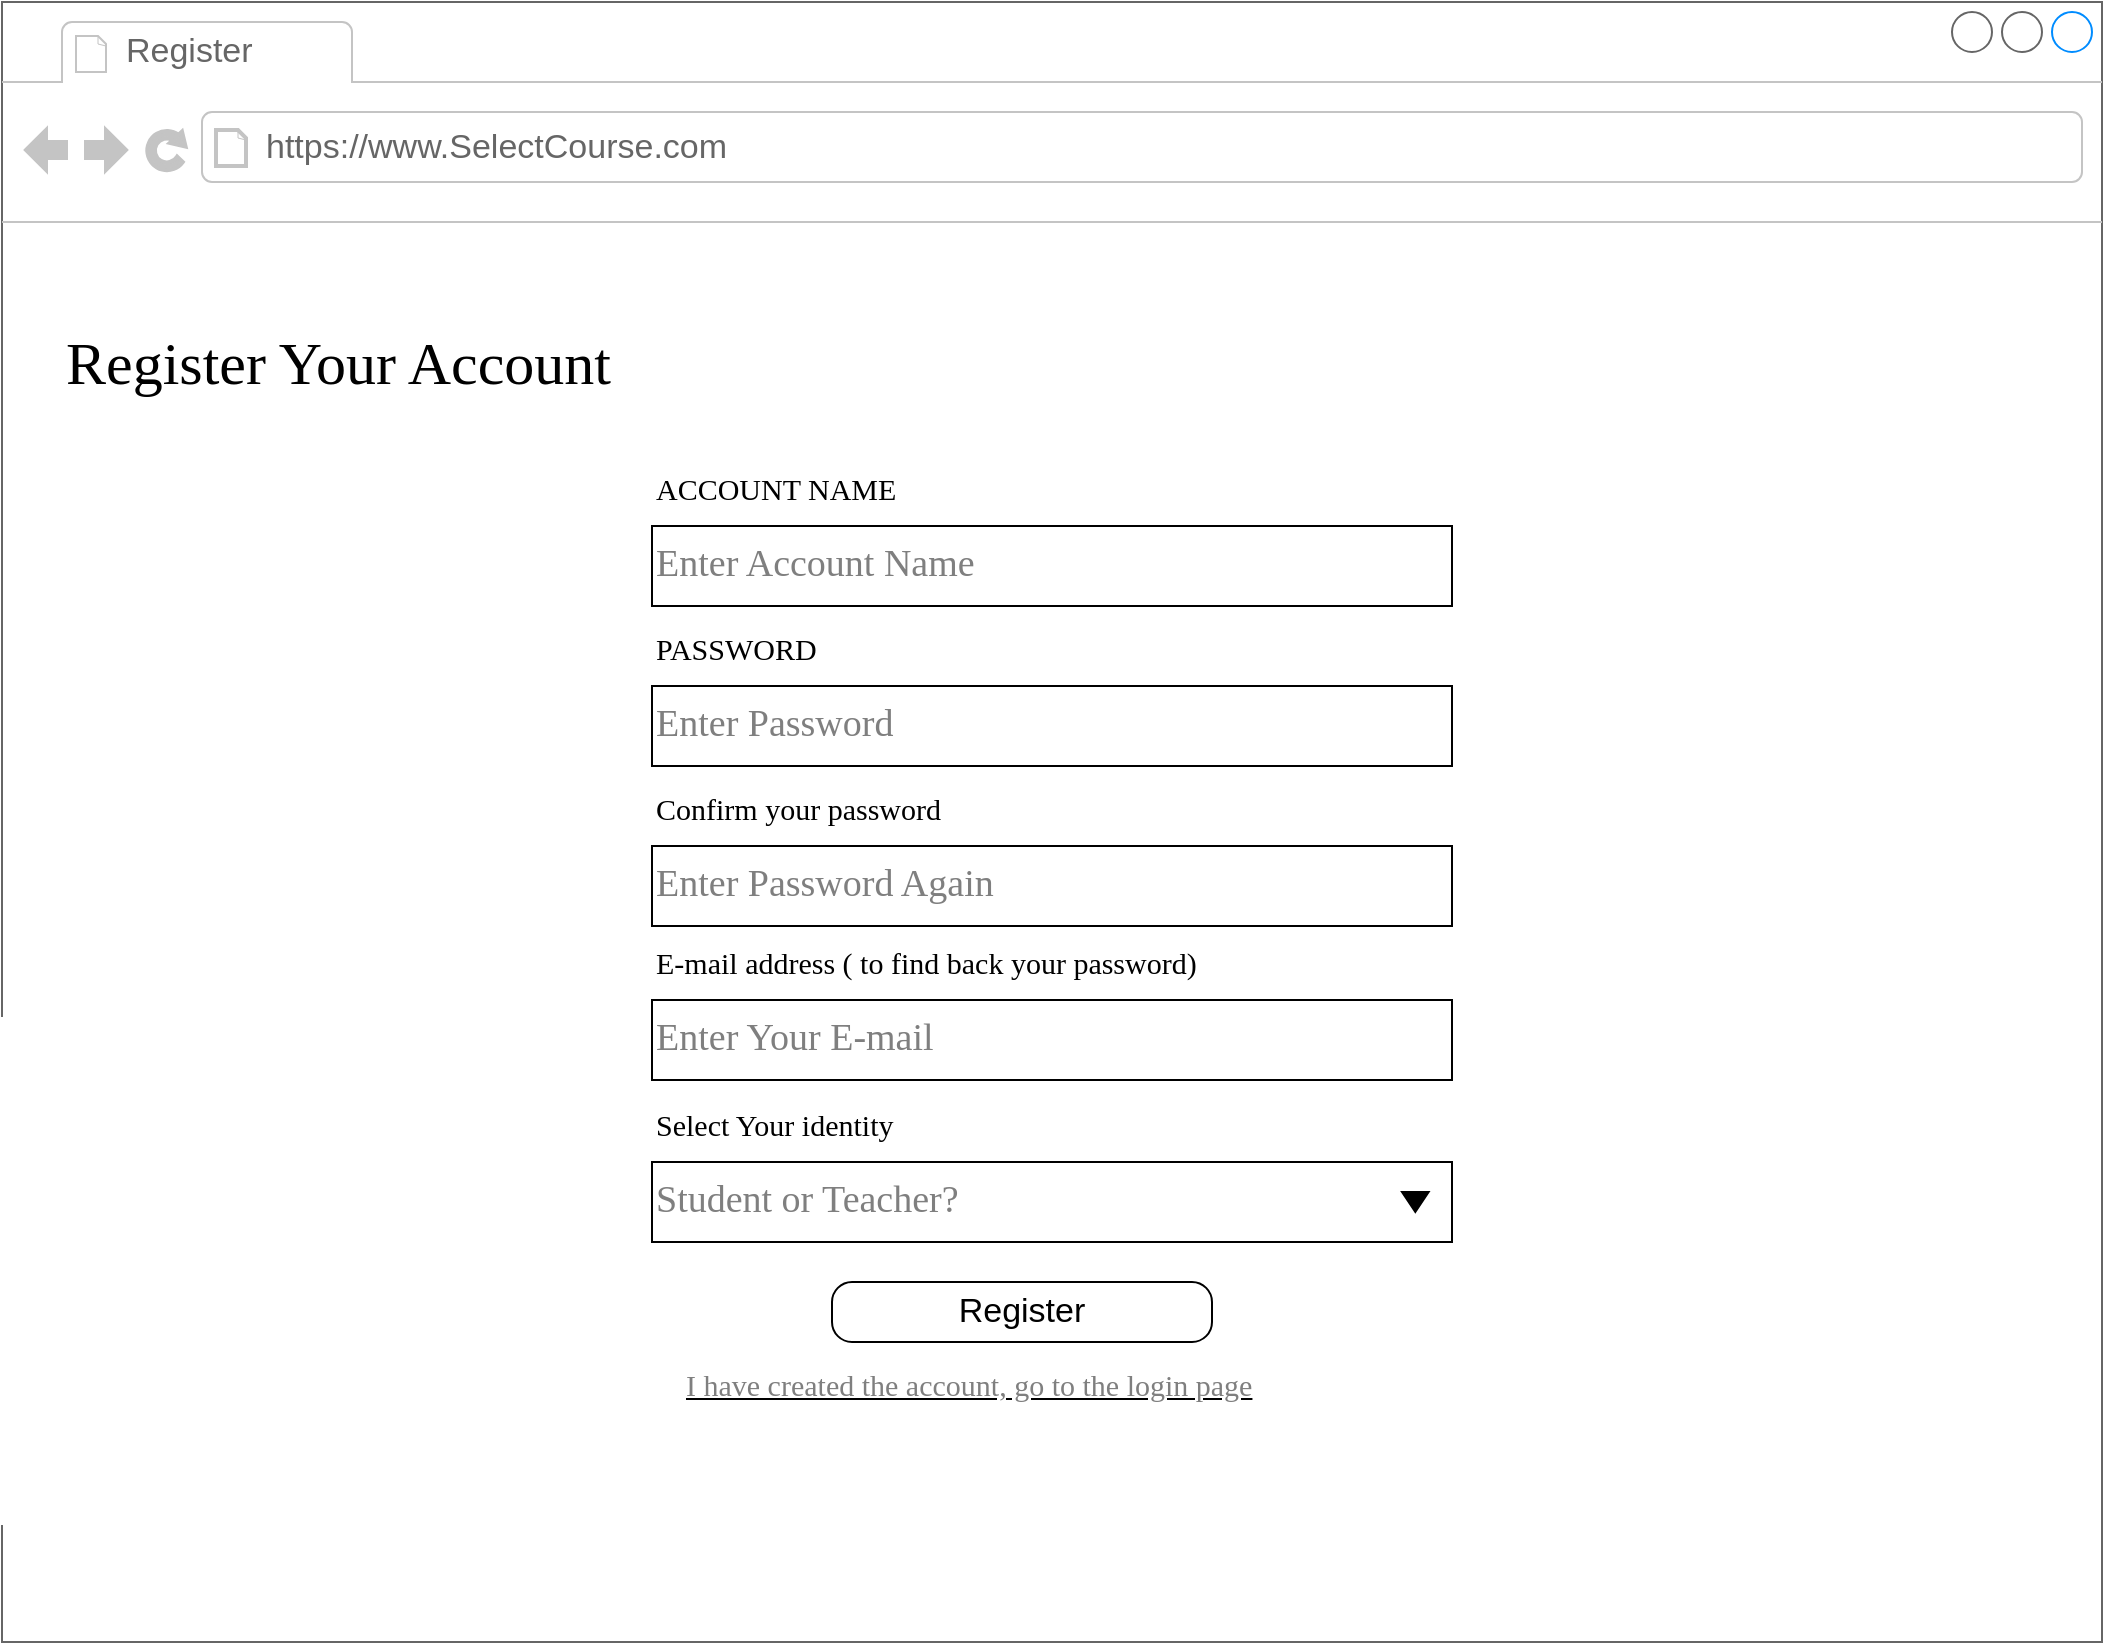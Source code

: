 <mxfile version="17.2.4" type="device"><diagram name="Page-1" id="2cc2dc42-3aac-f2a9-1cec-7a8b7cbee084"><mxGraphModel dx="1763" dy="928" grid="1" gridSize="10" guides="1" tooltips="1" connect="1" arrows="1" fold="1" page="1" pageScale="1" pageWidth="1100" pageHeight="850" background="#ffffff" math="0" shadow="0"><root><mxCell id="0"/><mxCell id="1" parent="0"/><mxCell id="7026571954dc6520-1" value="" style="strokeWidth=1;shadow=0;dashed=0;align=center;html=1;shape=mxgraph.mockup.containers.browserWindow;rSize=0;strokeColor=#666666;mainText=,;recursiveResize=0;rounded=0;labelBackgroundColor=none;fontFamily=Verdana;fontSize=12" parent="1" vertex="1"><mxGeometry x="40" y="40" width="1050" height="820" as="geometry"/></mxCell><mxCell id="7026571954dc6520-2" value="Register" style="strokeWidth=1;shadow=0;dashed=0;align=center;html=1;shape=mxgraph.mockup.containers.anchor;fontSize=17;fontColor=#666666;align=left;" parent="7026571954dc6520-1" vertex="1"><mxGeometry x="60" y="12" width="110" height="26" as="geometry"/></mxCell><mxCell id="7026571954dc6520-3" value="https://www.SelectCourse.com" style="strokeWidth=1;shadow=0;dashed=0;align=center;html=1;shape=mxgraph.mockup.containers.anchor;rSize=0;fontSize=17;fontColor=#666666;align=left;" parent="7026571954dc6520-1" vertex="1"><mxGeometry x="130" y="60" width="250" height="26" as="geometry"/></mxCell><mxCell id="7026571954dc6520-4" value="Register Your Account" style="text;html=1;points=[];align=left;verticalAlign=top;spacingTop=-4;fontSize=30;fontFamily=Verdana" parent="7026571954dc6520-1" vertex="1"><mxGeometry x="30" y="160" width="340" height="50" as="geometry"/></mxCell><mxCell id="7026571954dc6520-6" value="&lt;div style=&quot;font-size: 19px ; line-height: 1.7&quot; align=&quot;center&quot;&gt;&lt;font style=&quot;font-size: 19px&quot; color=&quot;#7F7F7F&quot;&gt;Enter Account Name&lt;br&gt;&lt;/font&gt;&lt;/div&gt;&lt;div style=&quot;font-size: 19px&quot;&gt;&lt;font style=&quot;font-size: 19px&quot; color=&quot;#7F7F7F&quot;&gt;&lt;br&gt;&lt;/font&gt;&lt;/div&gt;" style="text;html=1;points=[];align=left;verticalAlign=top;spacingTop=-4;fontSize=15;fontFamily=Verdana;rounded=0;strokeColor=default;" parent="7026571954dc6520-1" vertex="1"><mxGeometry x="325" y="262" width="400" height="40" as="geometry"/></mxCell><mxCell id="7026571954dc6520-19" value="Register" style="strokeWidth=1;shadow=0;dashed=0;align=center;html=1;shape=mxgraph.mockup.buttons.button;mainText=;buttonStyle=round;fontSize=17;fontStyle=0;whiteSpace=wrap;rounded=0;labelBackgroundColor=none;" parent="7026571954dc6520-1" vertex="1"><mxGeometry x="415" y="640" width="190" height="30" as="geometry"/></mxCell><mxCell id="bTOFkVQ0EE5fSqLf5m1u-1" value="&lt;div style=&quot;font-size: 19px ; line-height: 1.7&quot; align=&quot;center&quot;&gt;&lt;font style=&quot;font-size: 19px&quot; color=&quot;#7F7F7F&quot;&gt;Enter Password&lt;/font&gt;&lt;/div&gt;&lt;div style=&quot;font-size: 19px&quot;&gt;&lt;font style=&quot;font-size: 19px&quot; color=&quot;#7F7F7F&quot;&gt;&lt;br&gt;&lt;/font&gt;&lt;/div&gt;" style="text;html=1;points=[];align=left;verticalAlign=top;spacingTop=-4;fontSize=15;fontFamily=Verdana;rounded=0;strokeColor=default;" parent="7026571954dc6520-1" vertex="1"><mxGeometry x="325" y="342" width="400" height="40" as="geometry"/></mxCell><mxCell id="bTOFkVQ0EE5fSqLf5m1u-3" value="ACCOUNT NAME" style="text;html=1;points=[];align=left;verticalAlign=top;spacingTop=-4;fontSize=15;fontFamily=Verdana" parent="7026571954dc6520-1" vertex="1"><mxGeometry x="325" y="232" width="170" height="30" as="geometry"/></mxCell><mxCell id="bTOFkVQ0EE5fSqLf5m1u-4" value="PASSWORD" style="text;html=1;points=[];align=left;verticalAlign=top;spacingTop=-4;fontSize=15;fontFamily=Verdana" parent="7026571954dc6520-1" vertex="1"><mxGeometry x="325" y="312" width="170" height="30" as="geometry"/></mxCell><mxCell id="8WY8eFaU6IagkkYMkYpq-1" value="&lt;div style=&quot;font-size: 19px ; line-height: 1.7&quot; align=&quot;center&quot;&gt;&lt;font style=&quot;font-size: 19px&quot; color=&quot;#7F7F7F&quot;&gt;Enter Password Again&lt;br&gt;&lt;/font&gt;&lt;/div&gt;&lt;div style=&quot;font-size: 19px&quot;&gt;&lt;font style=&quot;font-size: 19px&quot; color=&quot;#7F7F7F&quot;&gt;&lt;br&gt;&lt;/font&gt;&lt;/div&gt;" style="text;html=1;points=[];align=left;verticalAlign=top;spacingTop=-4;fontSize=15;fontFamily=Verdana;rounded=0;strokeColor=default;" vertex="1" parent="7026571954dc6520-1"><mxGeometry x="325" y="422" width="400" height="40" as="geometry"/></mxCell><mxCell id="8WY8eFaU6IagkkYMkYpq-2" value="Confirm your password" style="text;html=1;points=[];align=left;verticalAlign=top;spacingTop=-4;fontSize=15;fontFamily=Verdana" vertex="1" parent="7026571954dc6520-1"><mxGeometry x="325" y="392" width="170" height="30" as="geometry"/></mxCell><mxCell id="8WY8eFaU6IagkkYMkYpq-3" value="&lt;div style=&quot;font-size: 19px ; line-height: 1.7&quot; align=&quot;center&quot;&gt;&lt;font style=&quot;font-size: 19px&quot; color=&quot;#7F7F7F&quot;&gt;Enter Your E-mail&lt;br&gt;&lt;/font&gt;&lt;/div&gt;&lt;div style=&quot;font-size: 19px&quot;&gt;&lt;font style=&quot;font-size: 19px&quot; color=&quot;#7F7F7F&quot;&gt;&lt;br&gt;&lt;/font&gt;&lt;/div&gt;" style="text;html=1;points=[];align=left;verticalAlign=top;spacingTop=-4;fontSize=15;fontFamily=Verdana;rounded=0;strokeColor=default;" vertex="1" parent="7026571954dc6520-1"><mxGeometry x="325" y="499" width="400" height="40" as="geometry"/></mxCell><mxCell id="8WY8eFaU6IagkkYMkYpq-4" value="E-mail address ( to find back your password)" style="text;html=1;points=[];align=left;verticalAlign=top;spacingTop=-4;fontSize=15;fontFamily=Verdana" vertex="1" parent="7026571954dc6520-1"><mxGeometry x="325" y="469" width="170" height="30" as="geometry"/></mxCell><mxCell id="8WY8eFaU6IagkkYMkYpq-5" value="&lt;u&gt;&lt;font color=&quot;#7F7F7F&quot;&gt;I have created the account, go to the login page&lt;/font&gt;&lt;/u&gt;" style="text;html=1;points=[];align=left;verticalAlign=top;spacingTop=-4;fontSize=15;fontFamily=Verdana" vertex="1" parent="7026571954dc6520-1"><mxGeometry x="340" y="680" width="170" height="30" as="geometry"/></mxCell><mxCell id="8WY8eFaU6IagkkYMkYpq-6" value="&lt;div style=&quot;font-size: 19px ; line-height: 1.7&quot; align=&quot;center&quot;&gt;&lt;font style=&quot;font-size: 19px&quot; color=&quot;#7F7F7F&quot;&gt;Student or Teacher?&lt;br&gt;&lt;/font&gt;&lt;/div&gt;&lt;div style=&quot;font-size: 19px&quot;&gt;&lt;font style=&quot;font-size: 19px&quot; color=&quot;#7F7F7F&quot;&gt;&lt;br&gt;&lt;/font&gt;&lt;/div&gt;" style="text;html=1;points=[];align=left;verticalAlign=top;spacingTop=-4;fontSize=15;fontFamily=Verdana;rounded=0;strokeColor=default;" vertex="1" parent="7026571954dc6520-1"><mxGeometry x="325" y="580" width="400" height="40" as="geometry"/></mxCell><mxCell id="8WY8eFaU6IagkkYMkYpq-7" value="Select Your identity" style="text;html=1;points=[];align=left;verticalAlign=top;spacingTop=-4;fontSize=15;fontFamily=Verdana" vertex="1" parent="7026571954dc6520-1"><mxGeometry x="325" y="550" width="170" height="30" as="geometry"/></mxCell><mxCell id="8WY8eFaU6IagkkYMkYpq-9" value="" style="triangle;whiteSpace=wrap;html=1;fontColor=#7F7F7F;direction=south;aspect=fixed;fillColor=#000000;" vertex="1" parent="7026571954dc6520-1"><mxGeometry x="700" y="595" width="13.33" height="10" as="geometry"/></mxCell></root></mxGraphModel></diagram></mxfile>